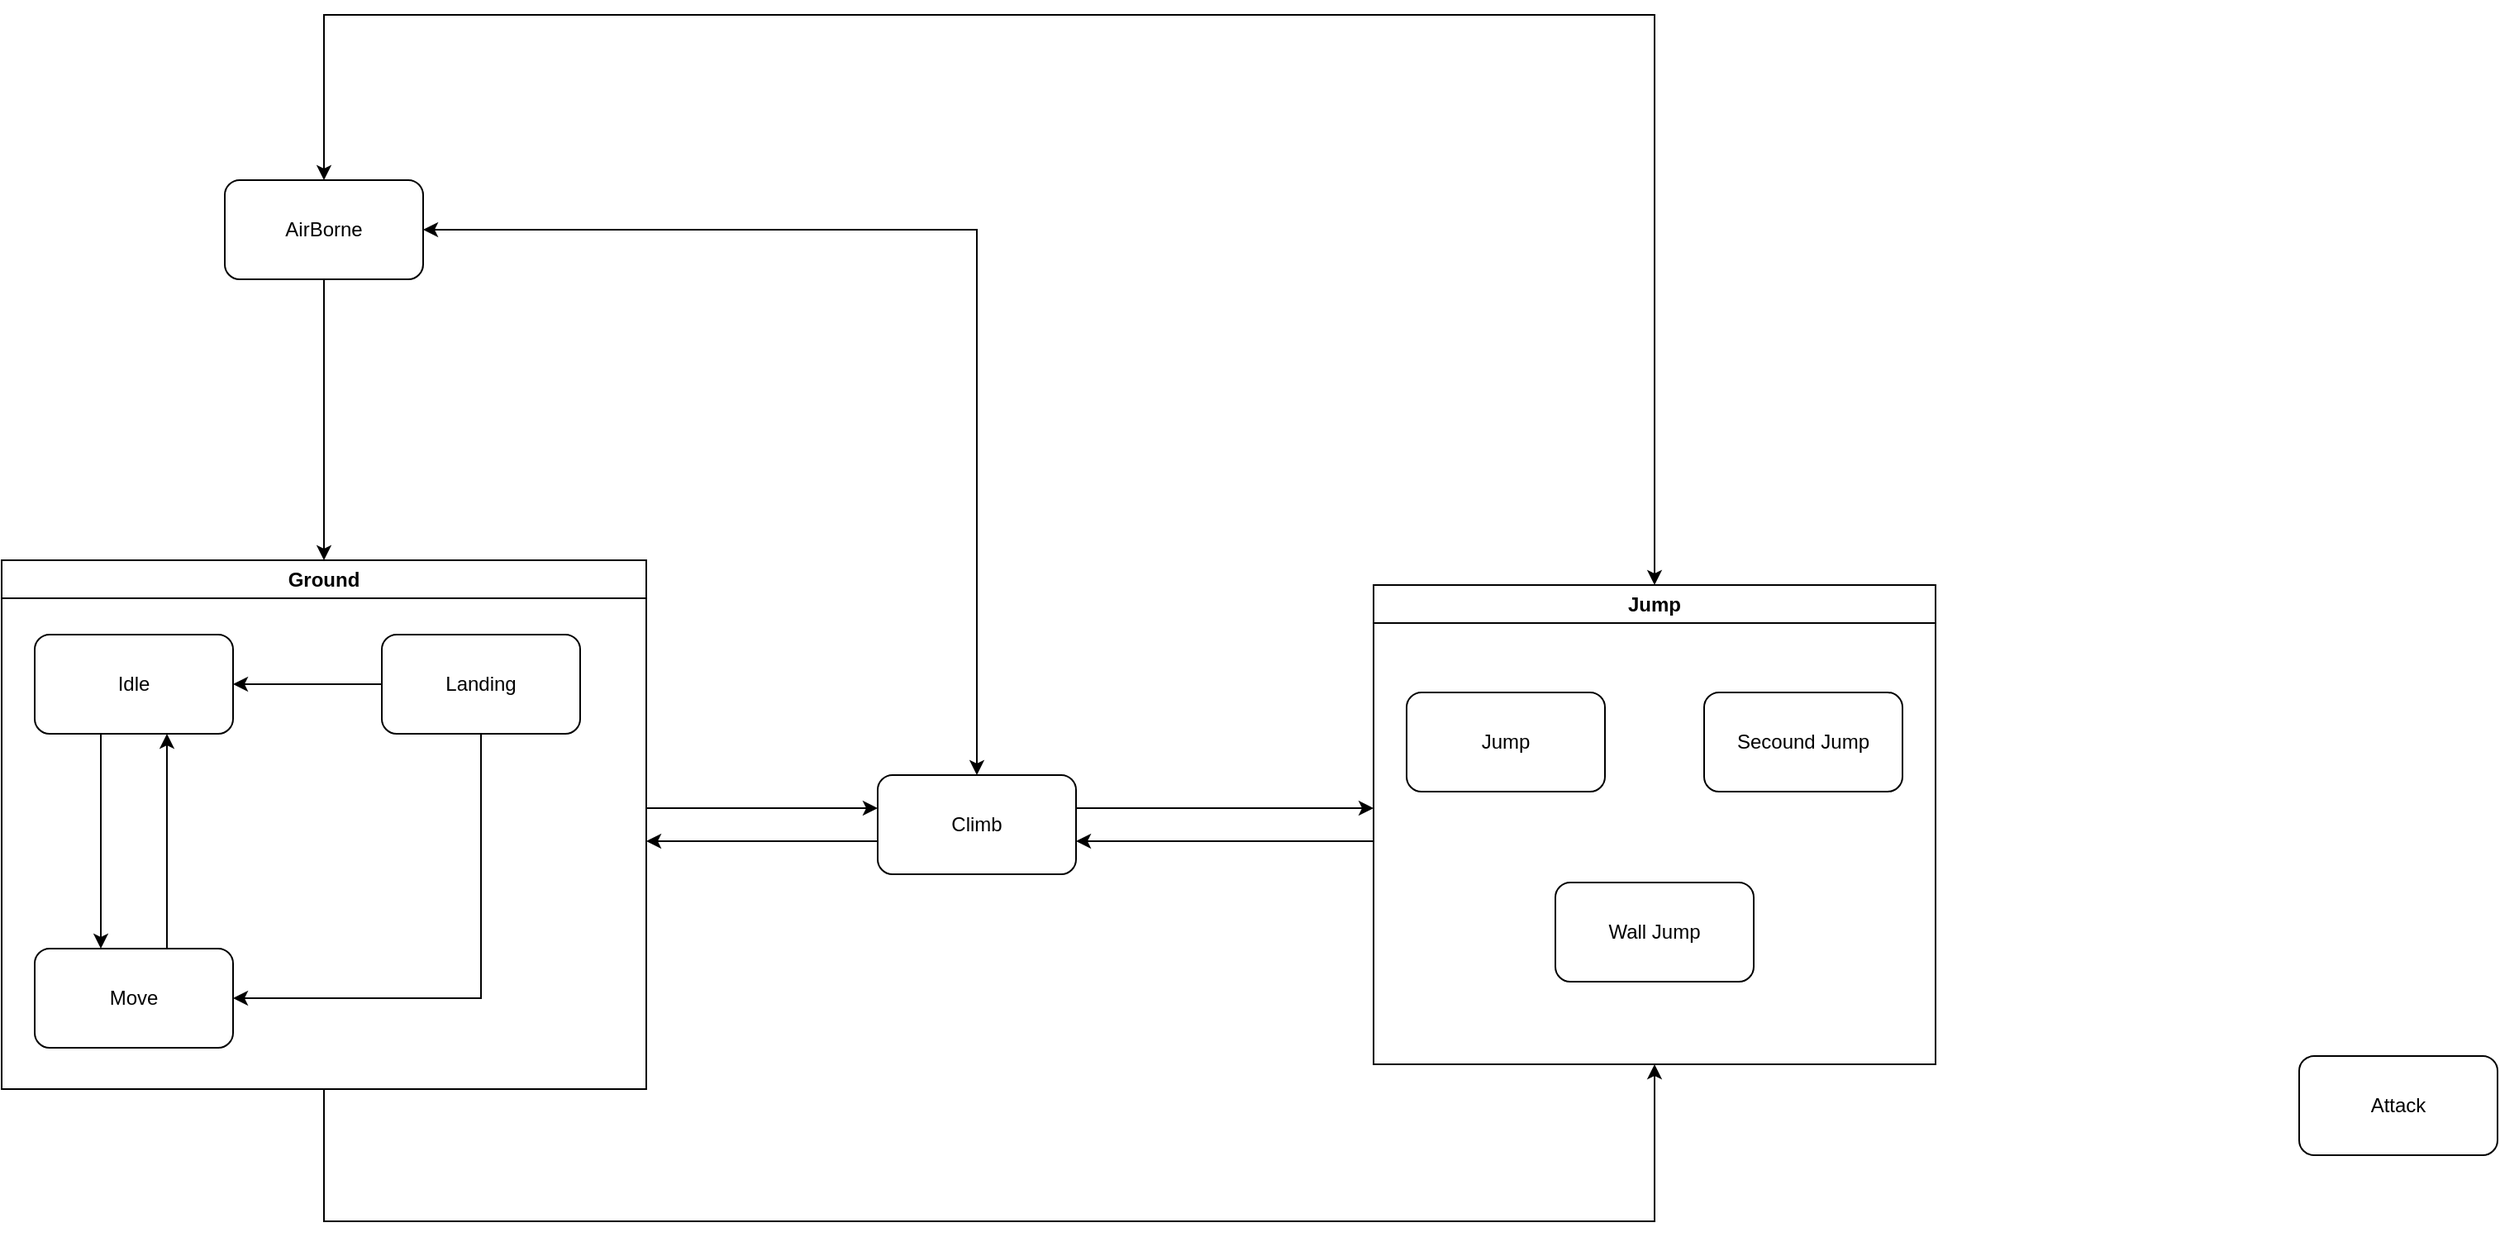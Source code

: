 <mxfile version="21.2.8" type="device">
  <diagram name="第 1 页" id="nv5SiyUGTCLZu7u0U8Ej">
    <mxGraphModel dx="1562" dy="917" grid="1" gridSize="10" guides="1" tooltips="1" connect="1" arrows="1" fold="1" page="1" pageScale="1" pageWidth="3300" pageHeight="2339" math="0" shadow="0">
      <root>
        <mxCell id="0" />
        <mxCell id="1" parent="0" />
        <mxCell id="bNCjpuBElS5nVC7aKLoU-1" style="edgeStyle=orthogonalEdgeStyle;rounded=0;orthogonalLoop=1;jettySize=auto;html=1;jumpStyle=arc;" edge="1" parent="1" source="bNCjpuBElS5nVC7aKLoU-2" target="bNCjpuBElS5nVC7aKLoU-7">
          <mxGeometry relative="1" as="geometry">
            <Array as="points">
              <mxPoint x="285" y="1300" />
              <mxPoint x="285" y="1300" />
            </Array>
          </mxGeometry>
        </mxCell>
        <mxCell id="bNCjpuBElS5nVC7aKLoU-26" style="edgeStyle=orthogonalEdgeStyle;rounded=0;orthogonalLoop=1;jettySize=auto;html=1;startArrow=classic;startFill=1;" edge="1" parent="1" source="bNCjpuBElS5nVC7aKLoU-2" target="bNCjpuBElS5nVC7aKLoU-23">
          <mxGeometry relative="1" as="geometry">
            <Array as="points">
              <mxPoint x="285" y="1050" />
              <mxPoint x="1090" y="1050" />
            </Array>
          </mxGeometry>
        </mxCell>
        <mxCell id="bNCjpuBElS5nVC7aKLoU-32" style="edgeStyle=orthogonalEdgeStyle;rounded=0;orthogonalLoop=1;jettySize=auto;html=1;startArrow=classic;startFill=1;" edge="1" parent="1" source="bNCjpuBElS5nVC7aKLoU-2" target="bNCjpuBElS5nVC7aKLoU-5">
          <mxGeometry relative="1" as="geometry" />
        </mxCell>
        <mxCell id="bNCjpuBElS5nVC7aKLoU-2" value="AirBorne" style="rounded=1;whiteSpace=wrap;html=1;" vertex="1" parent="1">
          <mxGeometry x="225" y="1150" width="120" height="60" as="geometry" />
        </mxCell>
        <mxCell id="bNCjpuBElS5nVC7aKLoU-4" style="edgeStyle=orthogonalEdgeStyle;rounded=0;orthogonalLoop=1;jettySize=auto;html=1;" edge="1" parent="1" source="bNCjpuBElS5nVC7aKLoU-5" target="bNCjpuBElS5nVC7aKLoU-7">
          <mxGeometry relative="1" as="geometry">
            <Array as="points">
              <mxPoint x="580" y="1550" />
              <mxPoint x="580" y="1550" />
            </Array>
          </mxGeometry>
        </mxCell>
        <mxCell id="bNCjpuBElS5nVC7aKLoU-28" style="edgeStyle=orthogonalEdgeStyle;rounded=0;orthogonalLoop=1;jettySize=auto;html=1;" edge="1" parent="1" source="bNCjpuBElS5nVC7aKLoU-5" target="bNCjpuBElS5nVC7aKLoU-23">
          <mxGeometry relative="1" as="geometry">
            <Array as="points">
              <mxPoint x="820" y="1530" />
              <mxPoint x="820" y="1530" />
            </Array>
          </mxGeometry>
        </mxCell>
        <mxCell id="bNCjpuBElS5nVC7aKLoU-5" value="Climb" style="rounded=1;whiteSpace=wrap;html=1;" vertex="1" parent="1">
          <mxGeometry x="620" y="1510" width="120" height="60" as="geometry" />
        </mxCell>
        <mxCell id="bNCjpuBElS5nVC7aKLoU-6" style="edgeStyle=orthogonalEdgeStyle;rounded=0;orthogonalLoop=1;jettySize=auto;html=1;" edge="1" parent="1" source="bNCjpuBElS5nVC7aKLoU-7" target="bNCjpuBElS5nVC7aKLoU-5">
          <mxGeometry relative="1" as="geometry">
            <Array as="points">
              <mxPoint x="580" y="1530" />
              <mxPoint x="580" y="1530" />
            </Array>
          </mxGeometry>
        </mxCell>
        <mxCell id="bNCjpuBElS5nVC7aKLoU-29" style="edgeStyle=orthogonalEdgeStyle;rounded=0;orthogonalLoop=1;jettySize=auto;html=1;" edge="1" parent="1" source="bNCjpuBElS5nVC7aKLoU-7" target="bNCjpuBElS5nVC7aKLoU-23">
          <mxGeometry relative="1" as="geometry">
            <Array as="points">
              <mxPoint x="285" y="1780" />
              <mxPoint x="1090" y="1780" />
            </Array>
          </mxGeometry>
        </mxCell>
        <mxCell id="bNCjpuBElS5nVC7aKLoU-7" value="Ground" style="swimlane;whiteSpace=wrap;html=1;" vertex="1" parent="1">
          <mxGeometry x="90" y="1380" width="390" height="320" as="geometry">
            <mxRectangle x="540" y="1650" width="80" height="30" as="alternateBounds" />
          </mxGeometry>
        </mxCell>
        <mxCell id="bNCjpuBElS5nVC7aKLoU-8" style="edgeStyle=orthogonalEdgeStyle;rounded=0;orthogonalLoop=1;jettySize=auto;html=1;" edge="1" parent="bNCjpuBElS5nVC7aKLoU-7" source="bNCjpuBElS5nVC7aKLoU-9" target="bNCjpuBElS5nVC7aKLoU-11">
          <mxGeometry relative="1" as="geometry">
            <Array as="points">
              <mxPoint x="60" y="170" />
              <mxPoint x="60" y="170" />
            </Array>
          </mxGeometry>
        </mxCell>
        <mxCell id="bNCjpuBElS5nVC7aKLoU-9" value="Idle" style="rounded=1;whiteSpace=wrap;html=1;" vertex="1" parent="bNCjpuBElS5nVC7aKLoU-7">
          <mxGeometry x="20" y="45" width="120" height="60" as="geometry" />
        </mxCell>
        <mxCell id="bNCjpuBElS5nVC7aKLoU-10" style="edgeStyle=orthogonalEdgeStyle;rounded=0;orthogonalLoop=1;jettySize=auto;html=1;" edge="1" parent="bNCjpuBElS5nVC7aKLoU-7" source="bNCjpuBElS5nVC7aKLoU-11" target="bNCjpuBElS5nVC7aKLoU-9">
          <mxGeometry relative="1" as="geometry">
            <Array as="points">
              <mxPoint x="100" y="170" />
              <mxPoint x="100" y="170" />
            </Array>
          </mxGeometry>
        </mxCell>
        <mxCell id="bNCjpuBElS5nVC7aKLoU-11" value="Move" style="rounded=1;whiteSpace=wrap;html=1;" vertex="1" parent="bNCjpuBElS5nVC7aKLoU-7">
          <mxGeometry x="20" y="235" width="120" height="60" as="geometry" />
        </mxCell>
        <mxCell id="bNCjpuBElS5nVC7aKLoU-12" style="edgeStyle=orthogonalEdgeStyle;rounded=0;orthogonalLoop=1;jettySize=auto;html=1;" edge="1" parent="bNCjpuBElS5nVC7aKLoU-7" source="bNCjpuBElS5nVC7aKLoU-14" target="bNCjpuBElS5nVC7aKLoU-9">
          <mxGeometry relative="1" as="geometry" />
        </mxCell>
        <mxCell id="bNCjpuBElS5nVC7aKLoU-13" style="edgeStyle=orthogonalEdgeStyle;rounded=0;orthogonalLoop=1;jettySize=auto;html=1;entryX=1;entryY=0.5;entryDx=0;entryDy=0;exitX=0.5;exitY=1;exitDx=0;exitDy=0;" edge="1" parent="bNCjpuBElS5nVC7aKLoU-7" source="bNCjpuBElS5nVC7aKLoU-14" target="bNCjpuBElS5nVC7aKLoU-11">
          <mxGeometry relative="1" as="geometry" />
        </mxCell>
        <mxCell id="bNCjpuBElS5nVC7aKLoU-14" value="Landing" style="rounded=1;whiteSpace=wrap;html=1;" vertex="1" parent="bNCjpuBElS5nVC7aKLoU-7">
          <mxGeometry x="230" y="45" width="120" height="60" as="geometry" />
        </mxCell>
        <mxCell id="bNCjpuBElS5nVC7aKLoU-17" value="Attack" style="rounded=1;whiteSpace=wrap;html=1;" vertex="1" parent="1">
          <mxGeometry x="1480" y="1680" width="120" height="60" as="geometry" />
        </mxCell>
        <mxCell id="bNCjpuBElS5nVC7aKLoU-30" style="edgeStyle=orthogonalEdgeStyle;rounded=0;orthogonalLoop=1;jettySize=auto;html=1;" edge="1" parent="1" source="bNCjpuBElS5nVC7aKLoU-23" target="bNCjpuBElS5nVC7aKLoU-5">
          <mxGeometry relative="1" as="geometry">
            <Array as="points">
              <mxPoint x="830" y="1550" />
              <mxPoint x="830" y="1550" />
            </Array>
          </mxGeometry>
        </mxCell>
        <mxCell id="bNCjpuBElS5nVC7aKLoU-23" value="Jump" style="swimlane;whiteSpace=wrap;html=1;" vertex="1" parent="1">
          <mxGeometry x="920" y="1395" width="340" height="290" as="geometry" />
        </mxCell>
        <mxCell id="bNCjpuBElS5nVC7aKLoU-16" value="Jump" style="rounded=1;whiteSpace=wrap;html=1;" vertex="1" parent="bNCjpuBElS5nVC7aKLoU-23">
          <mxGeometry x="20" y="65" width="120" height="60" as="geometry" />
        </mxCell>
        <mxCell id="bNCjpuBElS5nVC7aKLoU-24" value="Secound Jump" style="rounded=1;whiteSpace=wrap;html=1;" vertex="1" parent="bNCjpuBElS5nVC7aKLoU-23">
          <mxGeometry x="200" y="65" width="120" height="60" as="geometry" />
        </mxCell>
        <mxCell id="bNCjpuBElS5nVC7aKLoU-25" value="Wall Jump" style="rounded=1;whiteSpace=wrap;html=1;" vertex="1" parent="bNCjpuBElS5nVC7aKLoU-23">
          <mxGeometry x="110" y="180" width="120" height="60" as="geometry" />
        </mxCell>
      </root>
    </mxGraphModel>
  </diagram>
</mxfile>
